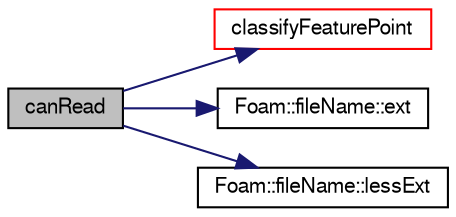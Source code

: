digraph "canRead"
{
  bgcolor="transparent";
  edge [fontname="FreeSans",fontsize="10",labelfontname="FreeSans",labelfontsize="10"];
  node [fontname="FreeSans",fontsize="10",shape=record];
  rankdir="LR";
  Node380 [label="canRead",height=0.2,width=0.4,color="black", fillcolor="grey75", style="filled", fontcolor="black"];
  Node380 -> Node381 [color="midnightblue",fontsize="10",style="solid",fontname="FreeSans"];
  Node381 [label="classifyFeaturePoint",height=0.2,width=0.4,color="red",URL="$a21786.html#a46747ddd6fbf759c4755cb9522334b1d",tooltip="Classify the type of feature point. Requires valid stored member. "];
  Node380 -> Node384 [color="midnightblue",fontsize="10",style="solid",fontname="FreeSans"];
  Node384 [label="Foam::fileName::ext",height=0.2,width=0.4,color="black",URL="$a28234.html#aa9025b0a516ed5b621e9afd6c493da4d",tooltip="Return file name extension (part after last .) "];
  Node380 -> Node385 [color="midnightblue",fontsize="10",style="solid",fontname="FreeSans"];
  Node385 [label="Foam::fileName::lessExt",height=0.2,width=0.4,color="black",URL="$a28234.html#a6807d1f6ee241b17aec7652ecce48f6e",tooltip="Return file name without extension (part before last .) "];
}
